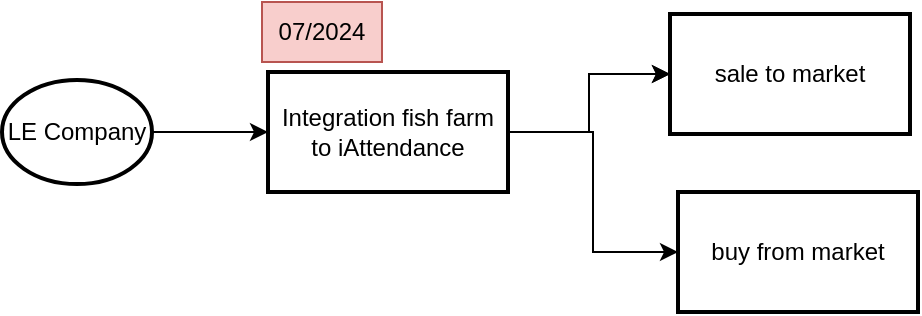 <mxfile border="50" scale="3" compressed="false" locked="false" version="24.5.4" type="github">
  <diagram name="Blank" id="YmL12bMKpDGza6XwsDPr">
    <mxGraphModel dx="794" dy="452" grid="0" gridSize="10" guides="1" tooltips="1" connect="1" arrows="1" fold="1" page="0" pageScale="1" pageWidth="827" pageHeight="1169" background="none" math="1" shadow="0">
      <root>
        <mxCell id="X5NqExCQtvZxIxQ7pmgY-0" />
        <mxCell id="1" parent="X5NqExCQtvZxIxQ7pmgY-0" />
        <mxCell id="Izuh_7VSpfHUf3xHKSjE-6" value="" style="edgeStyle=orthogonalEdgeStyle;rounded=0;orthogonalLoop=1;jettySize=auto;html=1;" edge="1" parent="1" source="Izuh_7VSpfHUf3xHKSjE-1" target="Izuh_7VSpfHUf3xHKSjE-5">
          <mxGeometry relative="1" as="geometry" />
        </mxCell>
        <mxCell id="Izuh_7VSpfHUf3xHKSjE-1" value="LE Company" style="strokeWidth=2;html=1;shape=mxgraph.flowchart.start_2;whiteSpace=wrap;" vertex="1" parent="1">
          <mxGeometry x="128" y="180" width="75" height="52" as="geometry" />
        </mxCell>
        <mxCell id="Izuh_7VSpfHUf3xHKSjE-9" value="" style="edgeStyle=orthogonalEdgeStyle;rounded=0;orthogonalLoop=1;jettySize=auto;html=1;" edge="1" parent="1" source="Izuh_7VSpfHUf3xHKSjE-5" target="Izuh_7VSpfHUf3xHKSjE-8">
          <mxGeometry relative="1" as="geometry" />
        </mxCell>
        <mxCell id="Izuh_7VSpfHUf3xHKSjE-10" value="" style="edgeStyle=orthogonalEdgeStyle;rounded=0;orthogonalLoop=1;jettySize=auto;html=1;" edge="1" parent="1" source="Izuh_7VSpfHUf3xHKSjE-5" target="Izuh_7VSpfHUf3xHKSjE-8">
          <mxGeometry relative="1" as="geometry" />
        </mxCell>
        <mxCell id="Izuh_7VSpfHUf3xHKSjE-13" style="edgeStyle=orthogonalEdgeStyle;rounded=0;orthogonalLoop=1;jettySize=auto;html=1;entryX=0;entryY=0.5;entryDx=0;entryDy=0;" edge="1" parent="1" source="Izuh_7VSpfHUf3xHKSjE-5" target="Izuh_7VSpfHUf3xHKSjE-12">
          <mxGeometry relative="1" as="geometry" />
        </mxCell>
        <mxCell id="Izuh_7VSpfHUf3xHKSjE-5" value="Integration fish farm to iAttendance" style="whiteSpace=wrap;html=1;strokeWidth=2;" vertex="1" parent="1">
          <mxGeometry x="261" y="176" width="120" height="60" as="geometry" />
        </mxCell>
        <mxCell id="Izuh_7VSpfHUf3xHKSjE-7" value="07/2024" style="text;strokeColor=#b85450;align=center;fillColor=#f8cecc;html=1;verticalAlign=middle;whiteSpace=wrap;rounded=0;" vertex="1" parent="1">
          <mxGeometry x="258" y="141" width="60" height="30" as="geometry" />
        </mxCell>
        <mxCell id="Izuh_7VSpfHUf3xHKSjE-8" value="" style="whiteSpace=wrap;html=1;strokeWidth=2;" vertex="1" parent="1">
          <mxGeometry x="462" y="147" width="120" height="60" as="geometry" />
        </mxCell>
        <mxCell id="Izuh_7VSpfHUf3xHKSjE-11" value="sale to market" style="whiteSpace=wrap;html=1;strokeWidth=2;" vertex="1" parent="1">
          <mxGeometry x="462" y="147" width="120" height="60" as="geometry" />
        </mxCell>
        <mxCell id="Izuh_7VSpfHUf3xHKSjE-12" value="buy from market" style="whiteSpace=wrap;html=1;strokeWidth=2;" vertex="1" parent="1">
          <mxGeometry x="466" y="236" width="120" height="60" as="geometry" />
        </mxCell>
      </root>
    </mxGraphModel>
  </diagram>
</mxfile>
